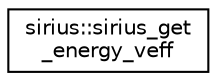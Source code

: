 digraph "Graphical Class Hierarchy"
{
 // INTERACTIVE_SVG=YES
  edge [fontname="Helvetica",fontsize="10",labelfontname="Helvetica",labelfontsize="10"];
  node [fontname="Helvetica",fontsize="10",shape=record];
  rankdir="LR";
  Node1 [label="sirius::sirius_get\l_energy_veff",height=0.2,width=0.4,color="black", fillcolor="white", style="filled",URL="$interfacesirius_1_1sirius__get__energy__veff.html"];
}
